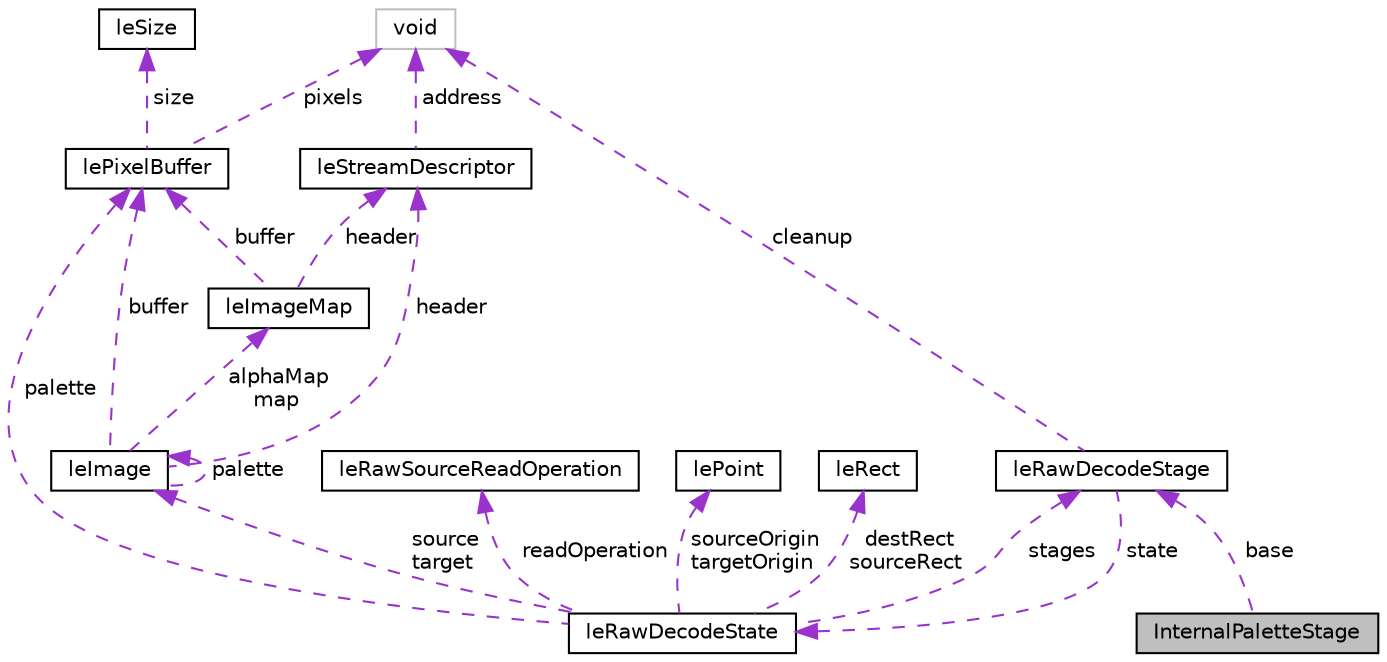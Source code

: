 digraph "InternalPaletteStage"
{
 // LATEX_PDF_SIZE
  edge [fontname="Helvetica",fontsize="10",labelfontname="Helvetica",labelfontsize="10"];
  node [fontname="Helvetica",fontsize="10",shape=record];
  Node1 [label="InternalPaletteStage",height=0.2,width=0.4,color="black", fillcolor="grey75", style="filled", fontcolor="black",tooltip=" "];
  Node2 -> Node1 [dir="back",color="darkorchid3",fontsize="10",style="dashed",label=" base" ,fontname="Helvetica"];
  Node2 [label="leRawDecodeStage",height=0.2,width=0.4,color="black", fillcolor="white", style="filled",URL="$structleRawDecodeStage.html",tooltip=" "];
  Node3 -> Node2 [dir="back",color="darkorchid3",fontsize="10",style="dashed",label=" cleanup" ,fontname="Helvetica"];
  Node3 [label="void",height=0.2,width=0.4,color="grey75", fillcolor="white", style="filled",tooltip=" "];
  Node4 -> Node2 [dir="back",color="darkorchid3",fontsize="10",style="dashed",label=" state" ,fontname="Helvetica"];
  Node4 [label="leRawDecodeState",height=0.2,width=0.4,color="black", fillcolor="white", style="filled",URL="$structleRawDecodeState.html",tooltip=" "];
  Node5 -> Node4 [dir="back",color="darkorchid3",fontsize="10",style="dashed",label=" palette" ,fontname="Helvetica"];
  Node5 [label="lePixelBuffer",height=0.2,width=0.4,color="black", fillcolor="white", style="filled",URL="$structlePixelBuffer.html",tooltip=" "];
  Node3 -> Node5 [dir="back",color="darkorchid3",fontsize="10",style="dashed",label=" pixels" ,fontname="Helvetica"];
  Node6 -> Node5 [dir="back",color="darkorchid3",fontsize="10",style="dashed",label=" size" ,fontname="Helvetica"];
  Node6 [label="leSize",height=0.2,width=0.4,color="black", fillcolor="white", style="filled",URL="$structleSize.html",tooltip="This structure is used represents the size of an item."];
  Node7 -> Node4 [dir="back",color="darkorchid3",fontsize="10",style="dashed",label=" source\ntarget" ,fontname="Helvetica"];
  Node7 [label="leImage",height=0.2,width=0.4,color="black", fillcolor="white", style="filled",URL="$structleImage.html",tooltip=" "];
  Node5 -> Node7 [dir="back",color="darkorchid3",fontsize="10",style="dashed",label=" buffer" ,fontname="Helvetica"];
  Node8 -> Node7 [dir="back",color="darkorchid3",fontsize="10",style="dashed",label=" header" ,fontname="Helvetica"];
  Node8 [label="leStreamDescriptor",height=0.2,width=0.4,color="black", fillcolor="white", style="filled",URL="$structleStreamDescriptor.html",tooltip="This struct represents a stream descriptor."];
  Node3 -> Node8 [dir="back",color="darkorchid3",fontsize="10",style="dashed",label=" address" ,fontname="Helvetica"];
  Node7 -> Node7 [dir="back",color="darkorchid3",fontsize="10",style="dashed",label=" palette" ,fontname="Helvetica"];
  Node9 -> Node7 [dir="back",color="darkorchid3",fontsize="10",style="dashed",label=" alphaMap\nmap" ,fontname="Helvetica"];
  Node9 [label="leImageMap",height=0.2,width=0.4,color="black", fillcolor="white", style="filled",URL="$structleImageMap.html",tooltip="This struct represents an image map."];
  Node5 -> Node9 [dir="back",color="darkorchid3",fontsize="10",style="dashed",label=" buffer" ,fontname="Helvetica"];
  Node8 -> Node9 [dir="back",color="darkorchid3",fontsize="10",style="dashed",label=" header" ,fontname="Helvetica"];
  Node10 -> Node4 [dir="back",color="darkorchid3",fontsize="10",style="dashed",label=" readOperation" ,fontname="Helvetica"];
  Node10 [label="leRawSourceReadOperation",height=0.2,width=0.4,color="black", fillcolor="white", style="filled",URL="$structleRawSourceReadOperation.html",tooltip=" "];
  Node11 -> Node4 [dir="back",color="darkorchid3",fontsize="10",style="dashed",label=" sourceOrigin\ntargetOrigin" ,fontname="Helvetica"];
  Node11 [label="lePoint",height=0.2,width=0.4,color="black", fillcolor="white", style="filled",URL="$structlePoint.html",tooltip="This structure represents a integer Cartesian point."];
  Node12 -> Node4 [dir="back",color="darkorchid3",fontsize="10",style="dashed",label=" destRect\nsourceRect" ,fontname="Helvetica"];
  Node12 [label="leRect",height=0.2,width=0.4,color="black", fillcolor="white", style="filled",URL="$structleRect.html",tooltip="This struct represents a rectangle."];
  Node2 -> Node4 [dir="back",color="darkorchid3",fontsize="10",style="dashed",label=" stages" ,fontname="Helvetica"];
}
